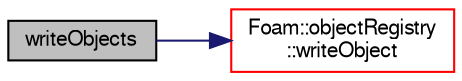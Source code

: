 digraph "writeObjects"
{
  bgcolor="transparent";
  edge [fontname="FreeSans",fontsize="10",labelfontname="FreeSans",labelfontsize="10"];
  node [fontname="FreeSans",fontsize="10",shape=record];
  rankdir="LR";
  Node48033 [label="writeObjects",height=0.2,width=0.4,color="black", fillcolor="grey75", style="filled", fontcolor="black"];
  Node48033 -> Node48034 [color="midnightblue",fontsize="10",style="solid",fontname="FreeSans"];
  Node48034 [label="Foam::objectRegistry\l::writeObject",height=0.2,width=0.4,color="red",URL="$a26326.html#aac52c08633b4e1e66bc6fb382b7ec674",tooltip="Write the objects. "];
}
